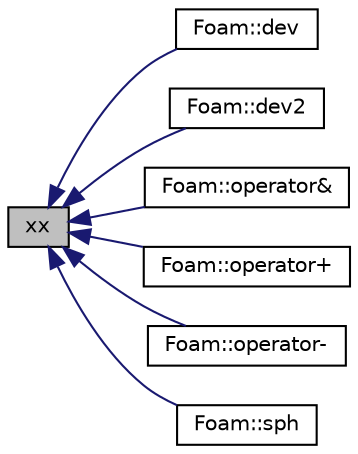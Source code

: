 digraph "xx"
{
  bgcolor="transparent";
  edge [fontname="Helvetica",fontsize="10",labelfontname="Helvetica",labelfontsize="10"];
  node [fontname="Helvetica",fontsize="10",shape=record];
  rankdir="LR";
  Node1 [label="xx",height=0.2,width=0.4,color="black", fillcolor="grey75", style="filled" fontcolor="black"];
  Node1 -> Node2 [dir="back",color="midnightblue",fontsize="10",style="solid",fontname="Helvetica"];
  Node2 [label="Foam::dev",height=0.2,width=0.4,color="black",URL="$namespaceFoam.html#a004b7e576b4f44c0592d622135617bf3",tooltip="Return the deviatoric part of a tensor. "];
  Node1 -> Node3 [dir="back",color="midnightblue",fontsize="10",style="solid",fontname="Helvetica"];
  Node3 [label="Foam::dev2",height=0.2,width=0.4,color="black",URL="$namespaceFoam.html#a732087311f5076ab3011f6fb90f1231d",tooltip="Return the deviatoric part of a tensor. "];
  Node1 -> Node4 [dir="back",color="midnightblue",fontsize="10",style="solid",fontname="Helvetica"];
  Node4 [label="Foam::operator&",height=0.2,width=0.4,color="black",URL="$namespaceFoam.html#a81e1d5bc564f584a2ed38e408a139829",tooltip="Inner-product between a tensor and a vector. "];
  Node1 -> Node5 [dir="back",color="midnightblue",fontsize="10",style="solid",fontname="Helvetica"];
  Node5 [label="Foam::operator+",height=0.2,width=0.4,color="black",URL="$namespaceFoam.html#a28ea67871014901a88d1a70d293f957a"];
  Node1 -> Node6 [dir="back",color="midnightblue",fontsize="10",style="solid",fontname="Helvetica"];
  Node6 [label="Foam::operator-",height=0.2,width=0.4,color="black",URL="$namespaceFoam.html#a9ad3917c718c521f11d2550d0eefe541"];
  Node1 -> Node7 [dir="back",color="midnightblue",fontsize="10",style="solid",fontname="Helvetica"];
  Node7 [label="Foam::sph",height=0.2,width=0.4,color="black",URL="$namespaceFoam.html#a27d969926430e582da0d071ce8e4acc6",tooltip="Return the spherical part of a tensor. "];
}
